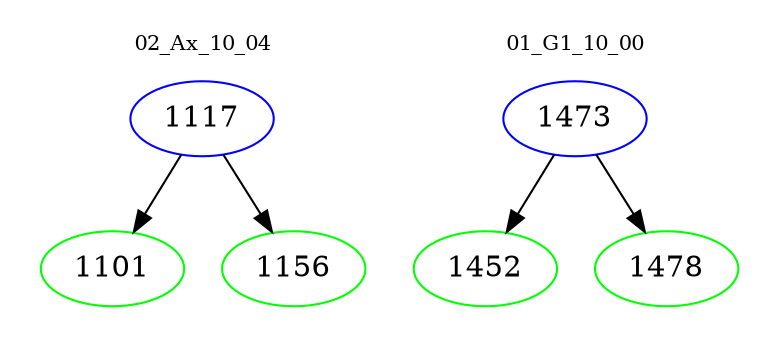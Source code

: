 digraph{
subgraph cluster_0 {
color = white
label = "02_Ax_10_04";
fontsize=10;
T0_1117 [label="1117", color="blue"]
T0_1117 -> T0_1101 [color="black"]
T0_1101 [label="1101", color="green"]
T0_1117 -> T0_1156 [color="black"]
T0_1156 [label="1156", color="green"]
}
subgraph cluster_1 {
color = white
label = "01_G1_10_00";
fontsize=10;
T1_1473 [label="1473", color="blue"]
T1_1473 -> T1_1452 [color="black"]
T1_1452 [label="1452", color="green"]
T1_1473 -> T1_1478 [color="black"]
T1_1478 [label="1478", color="green"]
}
}
